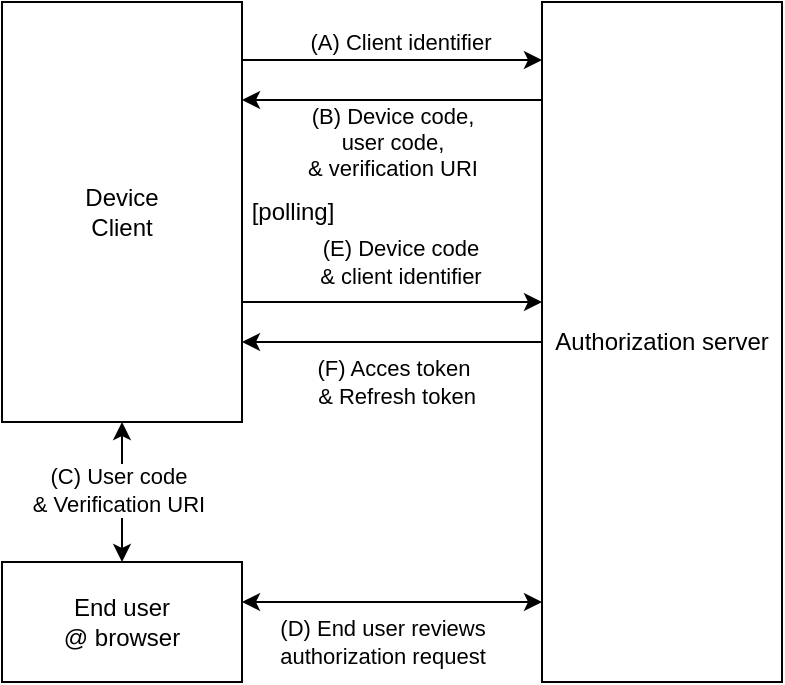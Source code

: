 <mxfile scale="2" border="0">
    <diagram id="6sQSgJ-RuU5h-i9-UI0T" name="Page-1">
        <mxGraphModel dx="644" dy="387" grid="1" gridSize="10" guides="1" tooltips="1" connect="1" arrows="1" fold="1" page="1" pageScale="1" pageWidth="827" pageHeight="1169" math="0" shadow="0">
            <root>
                <mxCell id="0"/>
                <mxCell id="1" parent="0"/>
                <mxCell id="2" value="Device&lt;br&gt;Client" style="rounded=0;whiteSpace=wrap;html=1;" vertex="1" parent="1">
                    <mxGeometry x="170" y="120" width="120" height="210" as="geometry"/>
                </mxCell>
                <mxCell id="3" value="End user&lt;br&gt;@ browser" style="rounded=0;whiteSpace=wrap;html=1;" vertex="1" parent="1">
                    <mxGeometry x="170" y="400" width="120" height="60" as="geometry"/>
                </mxCell>
                <mxCell id="4" value="Authorization server" style="rounded=0;whiteSpace=wrap;html=1;" vertex="1" parent="1">
                    <mxGeometry x="440" y="120" width="120" height="340" as="geometry"/>
                </mxCell>
                <mxCell id="5" value="" style="endArrow=classic;startArrow=none;html=1;startFill=0;" edge="1" parent="1">
                    <mxGeometry width="50" height="50" relative="1" as="geometry">
                        <mxPoint x="290" y="149" as="sourcePoint"/>
                        <mxPoint x="440" y="149" as="targetPoint"/>
                    </mxGeometry>
                </mxCell>
                <mxCell id="6" value="(A) Client identifier" style="edgeLabel;html=1;align=center;verticalAlign=middle;resizable=0;points=[];" vertex="1" connectable="0" parent="5">
                    <mxGeometry x="-0.209" y="1" relative="1" as="geometry">
                        <mxPoint x="19" y="-8" as="offset"/>
                    </mxGeometry>
                </mxCell>
                <mxCell id="7" value="" style="endArrow=none;startArrow=classic;html=1;endFill=0;" edge="1" parent="1">
                    <mxGeometry width="50" height="50" relative="1" as="geometry">
                        <mxPoint x="290" y="169" as="sourcePoint"/>
                        <mxPoint x="440" y="169" as="targetPoint"/>
                    </mxGeometry>
                </mxCell>
                <mxCell id="8" value="(B) Device code,&lt;br&gt;user code,&lt;br&gt;&amp;amp; verification URI" style="edgeLabel;html=1;align=center;verticalAlign=middle;resizable=0;points=[];" vertex="1" connectable="0" parent="7">
                    <mxGeometry x="-0.583" relative="1" as="geometry">
                        <mxPoint x="43" y="21" as="offset"/>
                    </mxGeometry>
                </mxCell>
                <mxCell id="9" value="" style="endArrow=classic;startArrow=none;html=1;startFill=0;" edge="1" parent="1">
                    <mxGeometry width="50" height="50" relative="1" as="geometry">
                        <mxPoint x="290" y="270" as="sourcePoint"/>
                        <mxPoint x="440" y="270" as="targetPoint"/>
                    </mxGeometry>
                </mxCell>
                <mxCell id="11" value="(E) Device code&lt;br&gt;&amp;amp; client identifier" style="edgeLabel;html=1;align=center;verticalAlign=middle;resizable=0;points=[];" vertex="1" connectable="0" parent="9">
                    <mxGeometry x="0.047" y="-1" relative="1" as="geometry">
                        <mxPoint y="-21" as="offset"/>
                    </mxGeometry>
                </mxCell>
                <mxCell id="10" value="[polling]" style="text;html=1;align=center;verticalAlign=middle;resizable=0;points=[];autosize=1;strokeColor=none;fillColor=none;" vertex="1" parent="1">
                    <mxGeometry x="285" y="210" width="60" height="30" as="geometry"/>
                </mxCell>
                <mxCell id="12" value="" style="endArrow=none;startArrow=classic;html=1;endFill=0;" edge="1" parent="1">
                    <mxGeometry width="50" height="50" relative="1" as="geometry">
                        <mxPoint x="290" y="290" as="sourcePoint"/>
                        <mxPoint x="440" y="290" as="targetPoint"/>
                    </mxGeometry>
                </mxCell>
                <mxCell id="13" value="(F) Acces token&amp;nbsp;&lt;br&gt;&amp;amp; Refresh token" style="edgeLabel;html=1;align=center;verticalAlign=middle;resizable=0;points=[];" vertex="1" connectable="0" parent="12">
                    <mxGeometry x="-0.326" y="-1" relative="1" as="geometry">
                        <mxPoint x="26" y="19" as="offset"/>
                    </mxGeometry>
                </mxCell>
                <mxCell id="14" value="" style="endArrow=classic;startArrow=classic;html=1;entryX=0.5;entryY=1;entryDx=0;entryDy=0;exitX=0.5;exitY=0;exitDx=0;exitDy=0;" edge="1" parent="1" source="3" target="2">
                    <mxGeometry width="50" height="50" relative="1" as="geometry">
                        <mxPoint x="320" y="480" as="sourcePoint"/>
                        <mxPoint x="370" y="430" as="targetPoint"/>
                    </mxGeometry>
                </mxCell>
                <mxCell id="15" value="(C) User code&lt;br&gt;&amp;amp; Verification URI" style="edgeLabel;html=1;align=center;verticalAlign=middle;resizable=0;points=[];" vertex="1" connectable="0" parent="14">
                    <mxGeometry x="0.027" y="2" relative="1" as="geometry">
                        <mxPoint as="offset"/>
                    </mxGeometry>
                </mxCell>
                <mxCell id="16" value="" style="endArrow=classic;startArrow=classic;html=1;" edge="1" parent="1">
                    <mxGeometry width="50" height="50" relative="1" as="geometry">
                        <mxPoint x="290" y="420" as="sourcePoint"/>
                        <mxPoint x="440" y="420" as="targetPoint"/>
                    </mxGeometry>
                </mxCell>
                <mxCell id="17" value="(D) End user reviews&lt;br&gt;authorization request" style="edgeLabel;html=1;align=center;verticalAlign=middle;resizable=0;points=[];" vertex="1" connectable="0" parent="16">
                    <mxGeometry x="-0.392" y="1" relative="1" as="geometry">
                        <mxPoint x="24" y="21" as="offset"/>
                    </mxGeometry>
                </mxCell>
            </root>
        </mxGraphModel>
    </diagram>
</mxfile>